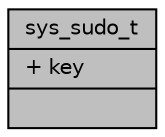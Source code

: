 digraph "sys_sudo_t"
{
  bgcolor="transparent";
  edge [fontname="Helvetica",fontsize="10",labelfontname="Helvetica",labelfontsize="10"];
  node [fontname="Helvetica",fontsize="10",shape=record];
  Node1 [label="{sys_sudo_t\n|+ key\l|}",height=0.2,width=0.4,color="black", fillcolor="grey75", style="filled" fontcolor="black"];
}
